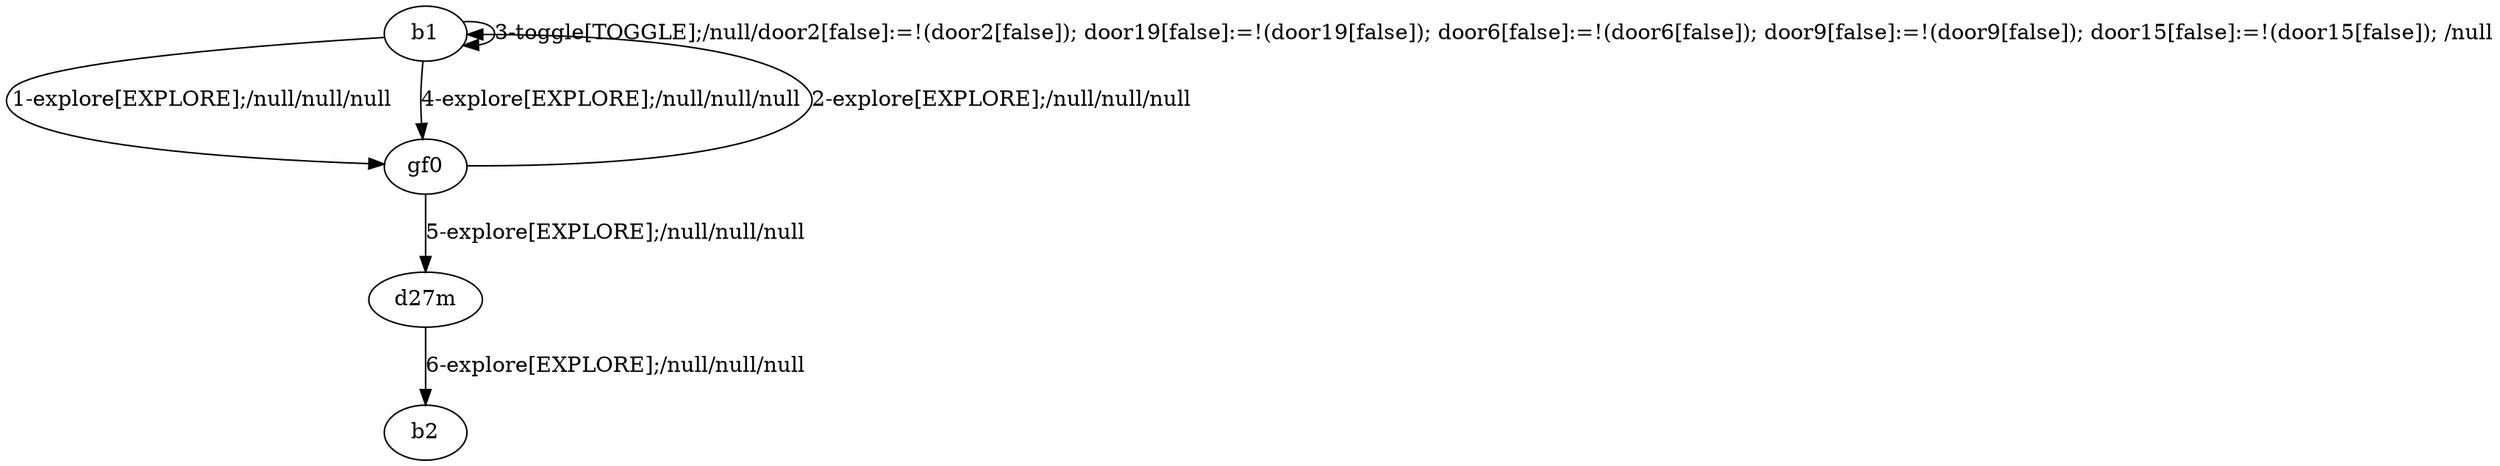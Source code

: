 # Total number of goals covered by this test: 1
# gf0 --> b1

digraph g {
"b1" -> "gf0" [label = "1-explore[EXPLORE];/null/null/null"];
"gf0" -> "b1" [label = "2-explore[EXPLORE];/null/null/null"];
"b1" -> "b1" [label = "3-toggle[TOGGLE];/null/door2[false]:=!(door2[false]); door19[false]:=!(door19[false]); door6[false]:=!(door6[false]); door9[false]:=!(door9[false]); door15[false]:=!(door15[false]); /null"];
"b1" -> "gf0" [label = "4-explore[EXPLORE];/null/null/null"];
"gf0" -> "d27m" [label = "5-explore[EXPLORE];/null/null/null"];
"d27m" -> "b2" [label = "6-explore[EXPLORE];/null/null/null"];
}